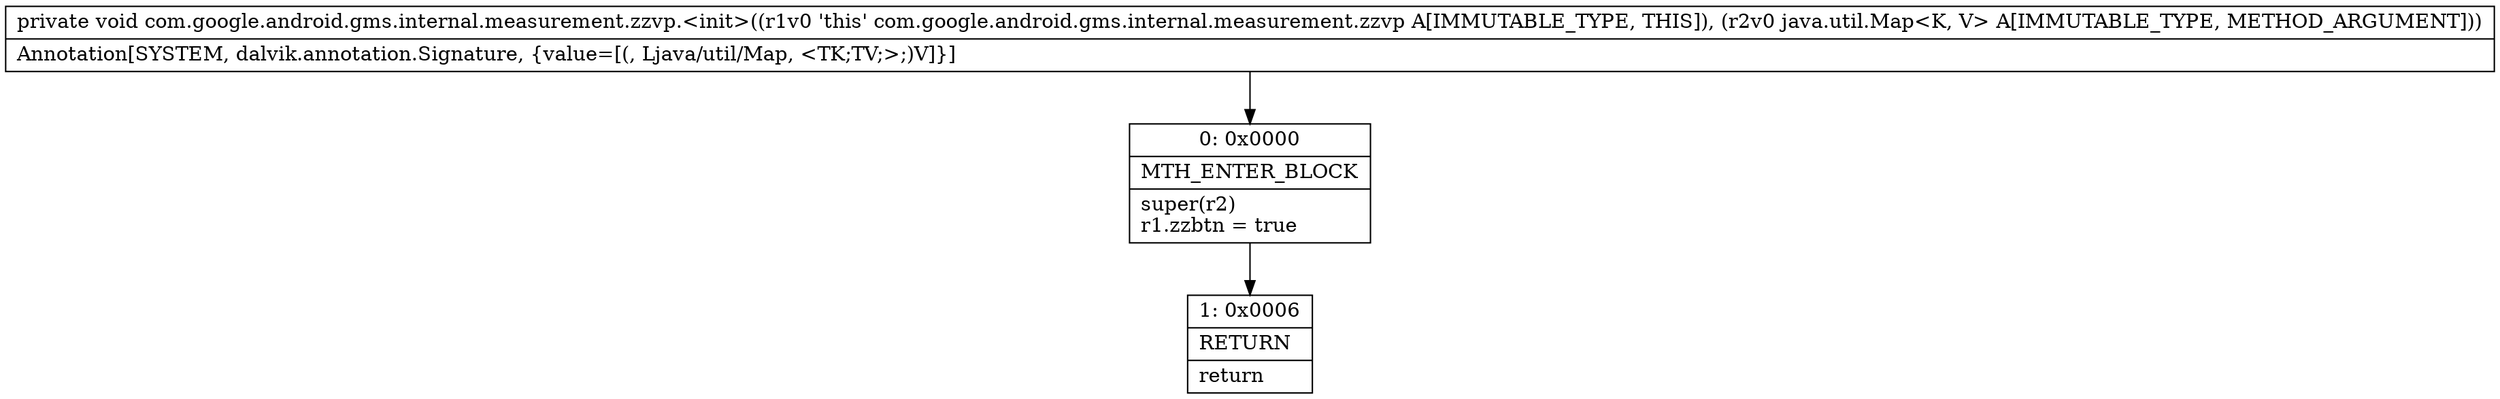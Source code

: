 digraph "CFG forcom.google.android.gms.internal.measurement.zzvp.\<init\>(Ljava\/util\/Map;)V" {
Node_0 [shape=record,label="{0\:\ 0x0000|MTH_ENTER_BLOCK\l|super(r2)\lr1.zzbtn = true\l}"];
Node_1 [shape=record,label="{1\:\ 0x0006|RETURN\l|return\l}"];
MethodNode[shape=record,label="{private void com.google.android.gms.internal.measurement.zzvp.\<init\>((r1v0 'this' com.google.android.gms.internal.measurement.zzvp A[IMMUTABLE_TYPE, THIS]), (r2v0 java.util.Map\<K, V\> A[IMMUTABLE_TYPE, METHOD_ARGUMENT]))  | Annotation[SYSTEM, dalvik.annotation.Signature, \{value=[(, Ljava\/util\/Map, \<TK;TV;\>;)V]\}]\l}"];
MethodNode -> Node_0;
Node_0 -> Node_1;
}

